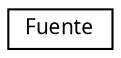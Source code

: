 digraph G
{
  edge [fontname="FreeSans.ttf",fontsize="10",labelfontname="FreeSans.ttf",labelfontsize="10"];
  node [fontname="FreeSans.ttf",fontsize="10",shape=record];
  rankdir=LR;
  Node1 [label="Fuente",height=0.2,width=0.4,color="black", fillcolor="white", style="filled",URL="$classFuente.html",tooltip="Clase que permite gestionar una fuente de texto a través de FreeType2."];
}
